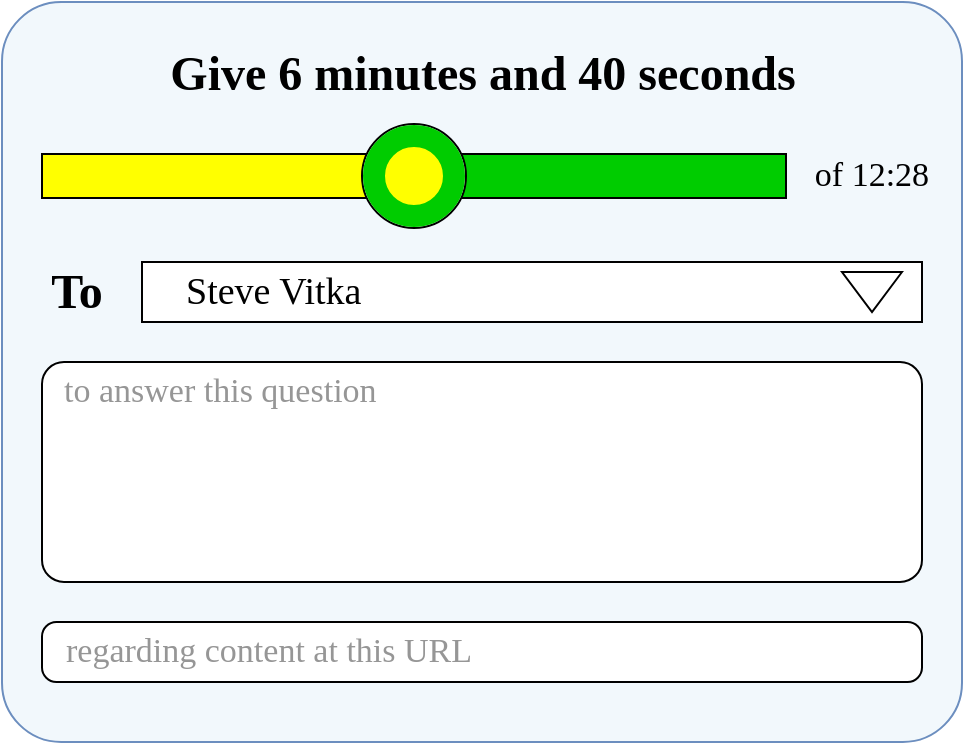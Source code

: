 <mxfile version="20.5.1" type="github">
  <diagram id="wLAMierAkz9ZId6r5t4T" name="Page-1">
    <mxGraphModel dx="775" dy="620" grid="1" gridSize="10" guides="1" tooltips="1" connect="1" arrows="1" fold="1" page="1" pageScale="1" pageWidth="850" pageHeight="1100" math="0" shadow="0">
      <root>
        <mxCell id="0" />
        <mxCell id="1" parent="0" />
        <mxCell id="r0d0HkhttF-L8Bv9bcKK-2" value="" style="rounded=1;whiteSpace=wrap;html=1;fillColor=#F2F8FC;strokeColor=#6c8ebf;arcSize=8;" vertex="1" parent="1">
          <mxGeometry x="110" y="100" width="480" height="370" as="geometry" />
        </mxCell>
        <mxCell id="r0d0HkhttF-L8Bv9bcKK-5" value="of 12:28" style="text;html=1;strokeColor=none;fillColor=none;align=center;verticalAlign=middle;whiteSpace=wrap;rounded=0;fontFamily=Georgia;fontSize=17;" vertex="1" parent="1">
          <mxGeometry x="500" y="172" width="90" height="30" as="geometry" />
        </mxCell>
        <mxCell id="r0d0HkhttF-L8Bv9bcKK-6" value="Give 6 minutes and 40 seconds" style="text;strokeColor=none;fillColor=none;html=1;fontSize=24;fontStyle=1;verticalAlign=middle;align=center;fontFamily=Georgia;" vertex="1" parent="1">
          <mxGeometry x="160" y="116" width="380" height="40" as="geometry" />
        </mxCell>
        <mxCell id="r0d0HkhttF-L8Bv9bcKK-8" value="&lt;font style=&quot;font-size: 19px;&quot; face=&quot;Georgia&quot;&gt;Steve Vitka&lt;/font&gt;" style="html=1;whiteSpace=wrap;container=1;recursiveResize=0;collapsible=0;align=left;spacingLeft=20;" vertex="1" parent="1">
          <mxGeometry x="180" y="230" width="390" height="30" as="geometry" />
        </mxCell>
        <mxCell id="r0d0HkhttF-L8Bv9bcKK-9" value="" style="triangle;html=1;whiteSpace=wrap;direction=south;rotation=0;" vertex="1" parent="r0d0HkhttF-L8Bv9bcKK-8">
          <mxGeometry x="350" y="5" width="30" height="20" as="geometry" />
        </mxCell>
        <mxCell id="r0d0HkhttF-L8Bv9bcKK-21" value="" style="rounded=0;whiteSpace=wrap;html=1;strokeColor=#000000;strokeWidth=1;fontFamily=Georgia;fontSize=17;fontColor=#969696;fillColor=#FFFFFF;" vertex="1" parent="r0d0HkhttF-L8Bv9bcKK-8">
          <mxGeometry x="-50" y="-54" width="372" height="22" as="geometry" />
        </mxCell>
        <mxCell id="r0d0HkhttF-L8Bv9bcKK-10" value="" style="rounded=1;whiteSpace=wrap;html=1;fontFamily=Georgia;fontSize=17;arcSize=10;" vertex="1" parent="1">
          <mxGeometry x="130" y="280" width="440" height="110" as="geometry" />
        </mxCell>
        <mxCell id="r0d0HkhttF-L8Bv9bcKK-12" value="" style="rounded=1;whiteSpace=wrap;html=1;fontFamily=Georgia;fontSize=17;arcSize=24;" vertex="1" parent="1">
          <mxGeometry x="130" y="410" width="440" height="30" as="geometry" />
        </mxCell>
        <mxCell id="r0d0HkhttF-L8Bv9bcKK-11" value="to answer this question" style="text;html=1;align=left;verticalAlign=middle;whiteSpace=wrap;rounded=0;fontFamily=Georgia;fontSize=17;fontColor=#969696;" vertex="1" parent="1">
          <mxGeometry x="139" y="280" width="281" height="30" as="geometry" />
        </mxCell>
        <mxCell id="r0d0HkhttF-L8Bv9bcKK-13" value="regarding content at this URL" style="text;html=1;strokeColor=none;fillColor=none;align=left;verticalAlign=middle;whiteSpace=wrap;rounded=0;fontSize=17;fontFamily=Georgia;fontColor=#969696;" vertex="1" parent="1">
          <mxGeometry x="140" y="410" width="420" height="30" as="geometry" />
        </mxCell>
        <mxCell id="r0d0HkhttF-L8Bv9bcKK-16" value="" style="rounded=0;whiteSpace=wrap;html=1;strokeColor=#FFFF00;strokeWidth=11;fontFamily=Georgia;fontSize=17;fontColor=#969696;fillColor=#FFFF00;" vertex="1" parent="1">
          <mxGeometry x="136" y="182" width="170" height="10" as="geometry" />
        </mxCell>
        <mxCell id="r0d0HkhttF-L8Bv9bcKK-17" value="" style="rounded=0;whiteSpace=wrap;html=1;strokeColor=#00CC00;strokeWidth=11;fontFamily=Georgia;fontSize=17;fontColor=#969696;fillColor=#FFFF00;" vertex="1" parent="1">
          <mxGeometry x="326" y="182" width="170" height="10" as="geometry" />
        </mxCell>
        <mxCell id="r0d0HkhttF-L8Bv9bcKK-22" value="" style="ellipse;whiteSpace=wrap;html=1;aspect=fixed;strokeColor=#000000;strokeWidth=1;fontFamily=Georgia;fontSize=17;fontColor=#969696;fillColor=#FFFFFF;" vertex="1" parent="1">
          <mxGeometry x="290" y="161" width="52" height="52" as="geometry" />
        </mxCell>
        <mxCell id="r0d0HkhttF-L8Bv9bcKK-18" value="" style="ellipse;whiteSpace=wrap;html=1;aspect=fixed;strokeColor=#00CC00;strokeWidth=11;fontFamily=Georgia;fontSize=17;fontColor=#969696;fillColor=#FFFF00;" vertex="1" parent="1">
          <mxGeometry x="296" y="167" width="40" height="40" as="geometry" />
        </mxCell>
        <mxCell id="r0d0HkhttF-L8Bv9bcKK-23" value="&lt;font color=&quot;#000000&quot;&gt;To&lt;/font&gt;" style="text;strokeColor=none;fillColor=none;html=1;fontSize=24;fontStyle=1;verticalAlign=middle;align=center;strokeWidth=1;fontFamily=Georgia;fontColor=#969696;" vertex="1" parent="1">
          <mxGeometry x="122" y="225" width="50" height="40" as="geometry" />
        </mxCell>
      </root>
    </mxGraphModel>
  </diagram>
</mxfile>
